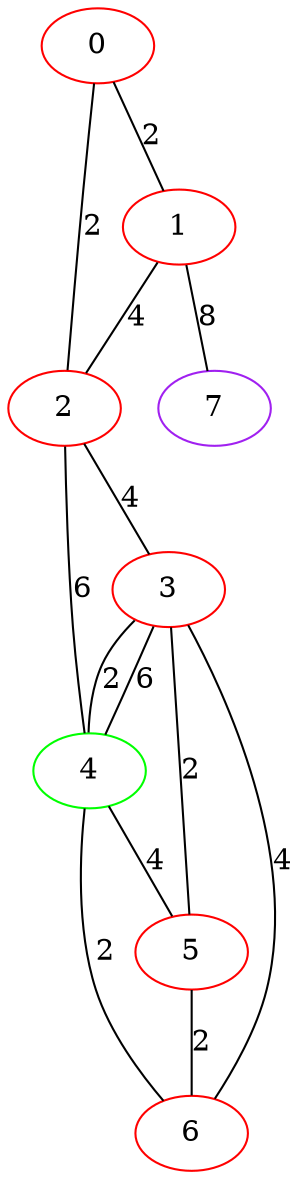 graph "" {
0 [color=red, weight=1];
1 [color=red, weight=1];
2 [color=red, weight=1];
3 [color=red, weight=1];
4 [color=green, weight=2];
5 [color=red, weight=1];
6 [color=red, weight=1];
7 [color=purple, weight=4];
0 -- 1  [key=0, label=2];
0 -- 2  [key=0, label=2];
1 -- 2  [key=0, label=4];
1 -- 7  [key=0, label=8];
2 -- 3  [key=0, label=4];
2 -- 4  [key=0, label=6];
3 -- 4  [key=0, label=2];
3 -- 4  [key=1, label=6];
3 -- 5  [key=0, label=2];
3 -- 6  [key=0, label=4];
4 -- 5  [key=0, label=4];
4 -- 6  [key=0, label=2];
5 -- 6  [key=0, label=2];
}
